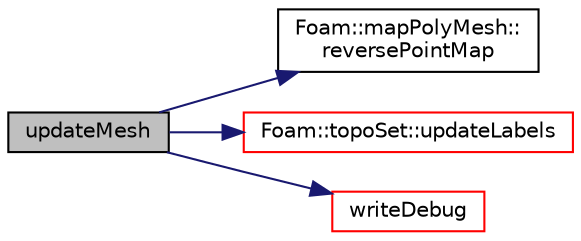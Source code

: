 digraph "updateMesh"
{
  bgcolor="transparent";
  edge [fontname="Helvetica",fontsize="10",labelfontname="Helvetica",labelfontsize="10"];
  node [fontname="Helvetica",fontsize="10",shape=record];
  rankdir="LR";
  Node1 [label="updateMesh",height=0.2,width=0.4,color="black", fillcolor="grey75", style="filled", fontcolor="black"];
  Node1 -> Node2 [color="midnightblue",fontsize="10",style="solid",fontname="Helvetica"];
  Node2 [label="Foam::mapPolyMesh::\lreversePointMap",height=0.2,width=0.4,color="black",URL="$a01461.html#a354ff3d4f67f53468e641bb69a286bb2",tooltip="Reverse point map. "];
  Node1 -> Node3 [color="midnightblue",fontsize="10",style="solid",fontname="Helvetica"];
  Node3 [label="Foam::topoSet::updateLabels",height=0.2,width=0.4,color="red",URL="$a02713.html#a76dc5c3d4ea7b397d6ac447e1bb37630",tooltip="Update map from map. Used to update cell/face labels. "];
  Node1 -> Node4 [color="midnightblue",fontsize="10",style="solid",fontname="Helvetica"];
  Node4 [label="writeDebug",height=0.2,width=0.4,color="red",URL="$a01937.html#a2e0459def09f570b9eec9aeabd517d5f",tooltip="Update any stored data for new labels. "];
}
